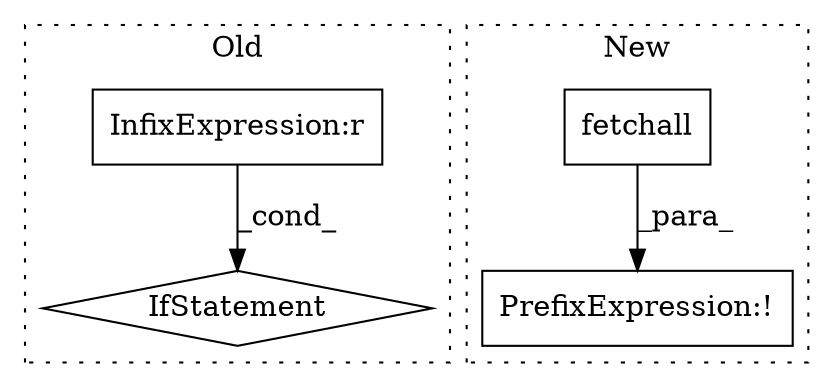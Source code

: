 digraph G {
subgraph cluster0 {
1 [label="IfStatement" a="25" s="5983,6016" l="4,2" shape="diamond"];
3 [label="InfixExpression:r" a="27" s="5998" l="4" shape="box"];
label = "Old";
style="dotted";
}
subgraph cluster1 {
2 [label="fetchall" a="32" s="6161" l="10" shape="box"];
4 [label="PrefixExpression:!" a="38" s="6181" l="1" shape="box"];
label = "New";
style="dotted";
}
2 -> 4 [label="_para_"];
3 -> 1 [label="_cond_"];
}